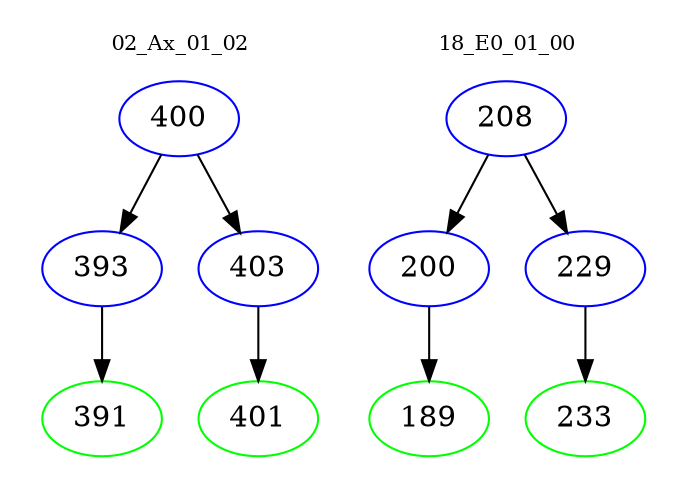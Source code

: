 digraph{
subgraph cluster_0 {
color = white
label = "02_Ax_01_02";
fontsize=10;
T0_400 [label="400", color="blue"]
T0_400 -> T0_393 [color="black"]
T0_393 [label="393", color="blue"]
T0_393 -> T0_391 [color="black"]
T0_391 [label="391", color="green"]
T0_400 -> T0_403 [color="black"]
T0_403 [label="403", color="blue"]
T0_403 -> T0_401 [color="black"]
T0_401 [label="401", color="green"]
}
subgraph cluster_1 {
color = white
label = "18_E0_01_00";
fontsize=10;
T1_208 [label="208", color="blue"]
T1_208 -> T1_200 [color="black"]
T1_200 [label="200", color="blue"]
T1_200 -> T1_189 [color="black"]
T1_189 [label="189", color="green"]
T1_208 -> T1_229 [color="black"]
T1_229 [label="229", color="blue"]
T1_229 -> T1_233 [color="black"]
T1_233 [label="233", color="green"]
}
}
